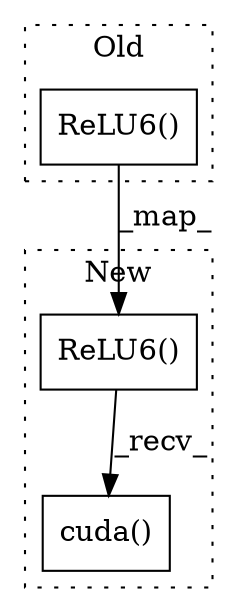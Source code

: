 digraph G {
subgraph cluster0 {
1 [label="ReLU6()" a="75" s="1770" l="22" shape="box"];
label = "Old";
style="dotted";
}
subgraph cluster1 {
2 [label="ReLU6()" a="75" s="1850" l="22" shape="box"];
3 [label="cuda()" a="75" s="1850" l="29" shape="box"];
label = "New";
style="dotted";
}
1 -> 2 [label="_map_"];
2 -> 3 [label="_recv_"];
}